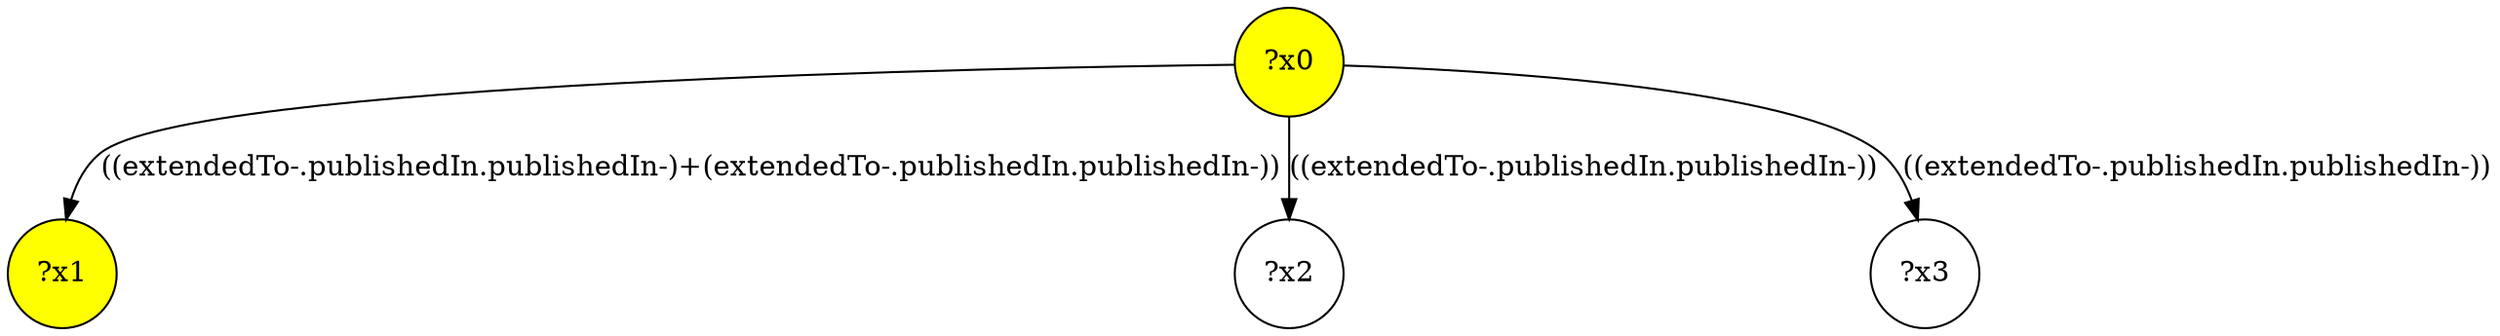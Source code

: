 digraph g {
	x0 [fillcolor="yellow", style="filled," shape=circle, label="?x0"];
	x1 [fillcolor="yellow", style="filled," shape=circle, label="?x1"];
	x0 -> x1 [label="((extendedTo-.publishedIn.publishedIn-)+(extendedTo-.publishedIn.publishedIn-))"];
	x2 [shape=circle, label="?x2"];
	x0 -> x2 [label="((extendedTo-.publishedIn.publishedIn-))"];
	x3 [shape=circle, label="?x3"];
	x0 -> x3 [label="((extendedTo-.publishedIn.publishedIn-))"];
}
